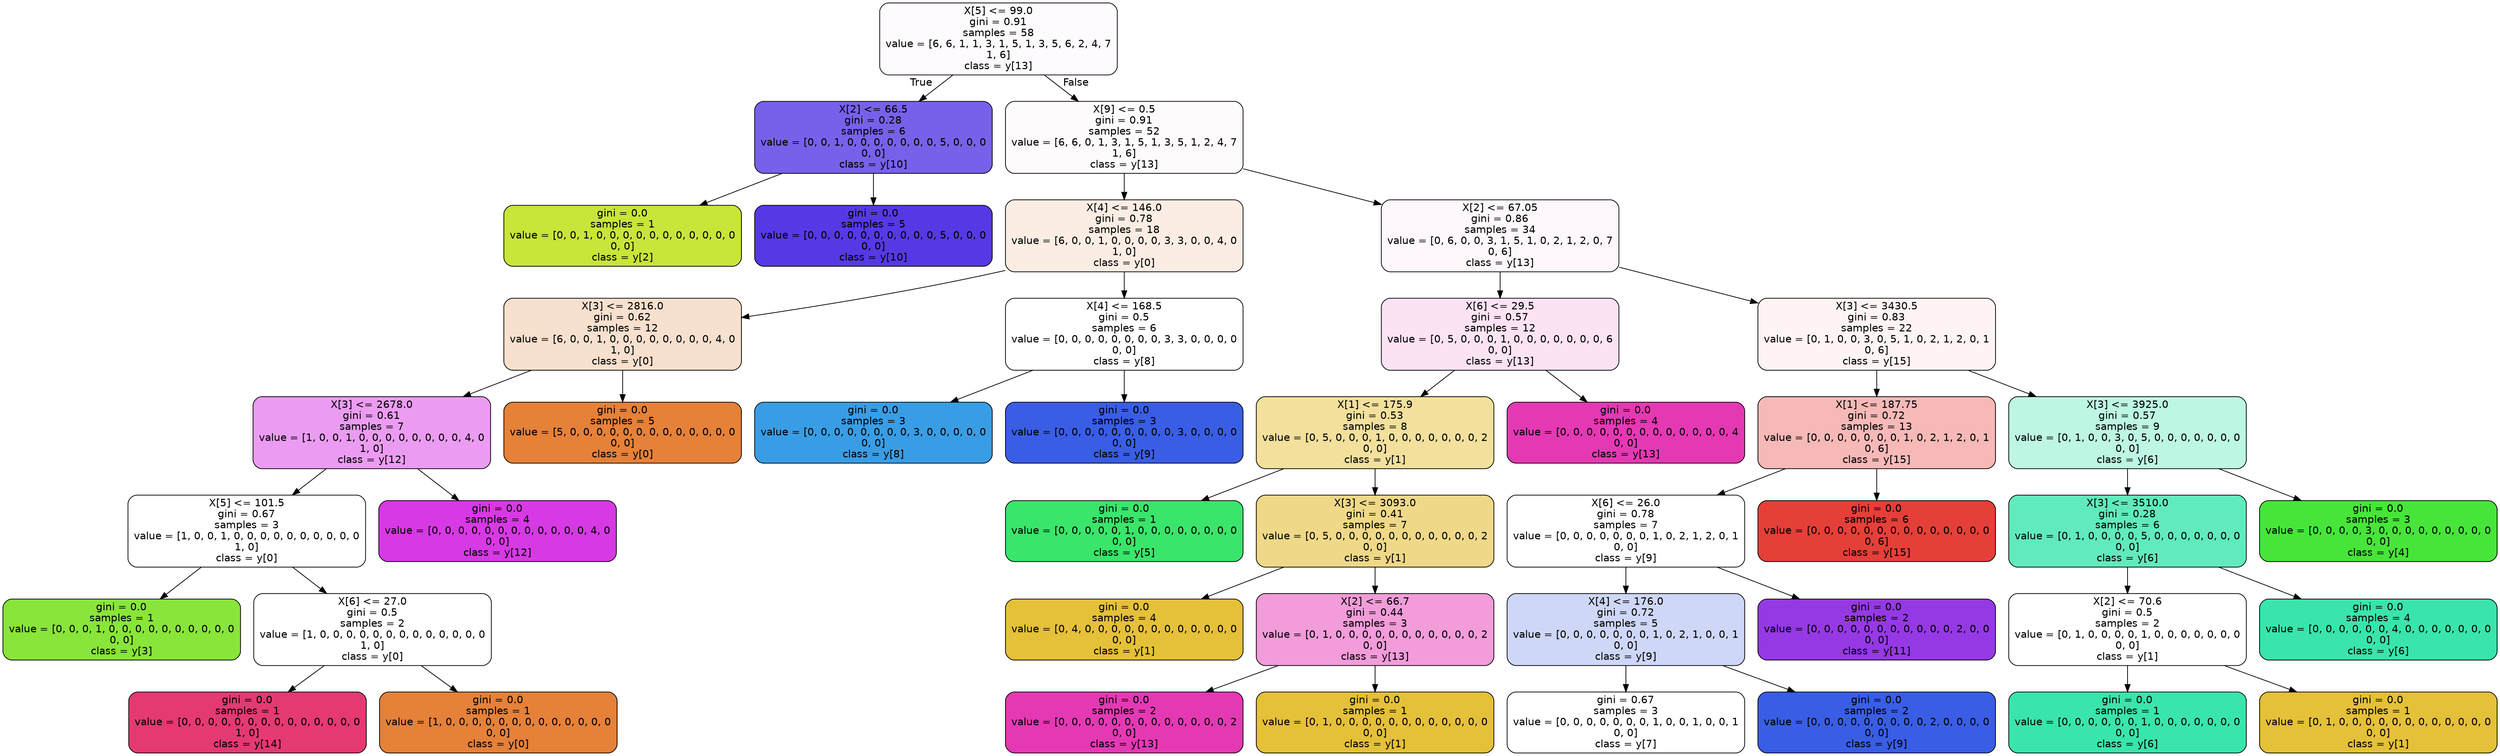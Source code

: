 digraph Tree {
node [shape=box, style="filled, rounded", color="black", fontname=helvetica] ;
edge [fontname=helvetica] ;
0 [label="X[5] <= 99.0\ngini = 0.91\nsamples = 58\nvalue = [6, 6, 1, 1, 3, 1, 5, 1, 3, 5, 6, 2, 4, 7\n1, 6]\nclass = y[13]", fillcolor="#fefbfe"] ;
1 [label="X[2] <= 66.5\ngini = 0.28\nsamples = 6\nvalue = [0, 0, 1, 0, 0, 0, 0, 0, 0, 0, 5, 0, 0, 0\n0, 0]\nclass = y[10]", fillcolor="#7861ea"] ;
0 -> 1 [labeldistance=2.5, labelangle=45, headlabel="True"] ;
2 [label="gini = 0.0\nsamples = 1\nvalue = [0, 0, 1, 0, 0, 0, 0, 0, 0, 0, 0, 0, 0, 0\n0, 0]\nclass = y[2]", fillcolor="#c8e539"] ;
1 -> 2 ;
3 [label="gini = 0.0\nsamples = 5\nvalue = [0, 0, 0, 0, 0, 0, 0, 0, 0, 0, 5, 0, 0, 0\n0, 0]\nclass = y[10]", fillcolor="#5639e5"] ;
1 -> 3 ;
4 [label="X[9] <= 0.5\ngini = 0.91\nsamples = 52\nvalue = [6, 6, 0, 1, 3, 1, 5, 1, 3, 5, 1, 2, 4, 7\n1, 6]\nclass = y[13]", fillcolor="#fefbfd"] ;
0 -> 4 [labeldistance=2.5, labelangle=-45, headlabel="False"] ;
5 [label="X[4] <= 146.0\ngini = 0.78\nsamples = 18\nvalue = [6, 0, 0, 1, 0, 0, 0, 0, 3, 3, 0, 0, 4, 0\n1, 0]\nclass = y[0]", fillcolor="#fbede3"] ;
4 -> 5 ;
6 [label="X[3] <= 2816.0\ngini = 0.62\nsamples = 12\nvalue = [6, 0, 0, 1, 0, 0, 0, 0, 0, 0, 0, 0, 4, 0\n1, 0]\nclass = y[0]", fillcolor="#f8e0ce"] ;
5 -> 6 ;
7 [label="X[3] <= 2678.0\ngini = 0.61\nsamples = 7\nvalue = [1, 0, 0, 1, 0, 0, 0, 0, 0, 0, 0, 0, 4, 0\n1, 0]\nclass = y[12]", fillcolor="#eb9cf2"] ;
6 -> 7 ;
8 [label="X[5] <= 101.5\ngini = 0.67\nsamples = 3\nvalue = [1, 0, 0, 1, 0, 0, 0, 0, 0, 0, 0, 0, 0, 0\n1, 0]\nclass = y[0]", fillcolor="#ffffff"] ;
7 -> 8 ;
9 [label="gini = 0.0\nsamples = 1\nvalue = [0, 0, 0, 1, 0, 0, 0, 0, 0, 0, 0, 0, 0, 0\n0, 0]\nclass = y[3]", fillcolor="#89e539"] ;
8 -> 9 ;
10 [label="X[6] <= 27.0\ngini = 0.5\nsamples = 2\nvalue = [1, 0, 0, 0, 0, 0, 0, 0, 0, 0, 0, 0, 0, 0\n1, 0]\nclass = y[0]", fillcolor="#ffffff"] ;
8 -> 10 ;
11 [label="gini = 0.0\nsamples = 1\nvalue = [0, 0, 0, 0, 0, 0, 0, 0, 0, 0, 0, 0, 0, 0\n1, 0]\nclass = y[14]", fillcolor="#e53972"] ;
10 -> 11 ;
12 [label="gini = 0.0\nsamples = 1\nvalue = [1, 0, 0, 0, 0, 0, 0, 0, 0, 0, 0, 0, 0, 0\n0, 0]\nclass = y[0]", fillcolor="#e58139"] ;
10 -> 12 ;
13 [label="gini = 0.0\nsamples = 4\nvalue = [0, 0, 0, 0, 0, 0, 0, 0, 0, 0, 0, 0, 4, 0\n0, 0]\nclass = y[12]", fillcolor="#d739e5"] ;
7 -> 13 ;
14 [label="gini = 0.0\nsamples = 5\nvalue = [5, 0, 0, 0, 0, 0, 0, 0, 0, 0, 0, 0, 0, 0\n0, 0]\nclass = y[0]", fillcolor="#e58139"] ;
6 -> 14 ;
15 [label="X[4] <= 168.5\ngini = 0.5\nsamples = 6\nvalue = [0, 0, 0, 0, 0, 0, 0, 0, 3, 3, 0, 0, 0, 0\n0, 0]\nclass = y[8]", fillcolor="#ffffff"] ;
5 -> 15 ;
16 [label="gini = 0.0\nsamples = 3\nvalue = [0, 0, 0, 0, 0, 0, 0, 0, 3, 0, 0, 0, 0, 0\n0, 0]\nclass = y[8]", fillcolor="#399de5"] ;
15 -> 16 ;
17 [label="gini = 0.0\nsamples = 3\nvalue = [0, 0, 0, 0, 0, 0, 0, 0, 0, 3, 0, 0, 0, 0\n0, 0]\nclass = y[9]", fillcolor="#395ee5"] ;
15 -> 17 ;
18 [label="X[2] <= 67.05\ngini = 0.86\nsamples = 34\nvalue = [0, 6, 0, 0, 3, 1, 5, 1, 0, 2, 1, 2, 0, 7\n0, 6]\nclass = y[13]", fillcolor="#fef8fc"] ;
4 -> 18 ;
19 [label="X[6] <= 29.5\ngini = 0.57\nsamples = 12\nvalue = [0, 5, 0, 0, 0, 1, 0, 0, 0, 0, 0, 0, 0, 6\n0, 0]\nclass = y[13]", fillcolor="#fbe3f4"] ;
18 -> 19 ;
20 [label="X[1] <= 175.9\ngini = 0.53\nsamples = 8\nvalue = [0, 5, 0, 0, 0, 1, 0, 0, 0, 0, 0, 0, 0, 2\n0, 0]\nclass = y[1]", fillcolor="#f2e09c"] ;
19 -> 20 ;
21 [label="gini = 0.0\nsamples = 1\nvalue = [0, 0, 0, 0, 0, 1, 0, 0, 0, 0, 0, 0, 0, 0\n0, 0]\nclass = y[5]", fillcolor="#39e56a"] ;
20 -> 21 ;
22 [label="X[3] <= 3093.0\ngini = 0.41\nsamples = 7\nvalue = [0, 5, 0, 0, 0, 0, 0, 0, 0, 0, 0, 0, 0, 2\n0, 0]\nclass = y[1]", fillcolor="#efd988"] ;
20 -> 22 ;
23 [label="gini = 0.0\nsamples = 4\nvalue = [0, 4, 0, 0, 0, 0, 0, 0, 0, 0, 0, 0, 0, 0\n0, 0]\nclass = y[1]", fillcolor="#e5c039"] ;
22 -> 23 ;
24 [label="X[2] <= 66.7\ngini = 0.44\nsamples = 3\nvalue = [0, 1, 0, 0, 0, 0, 0, 0, 0, 0, 0, 0, 0, 2\n0, 0]\nclass = y[13]", fillcolor="#f29cda"] ;
22 -> 24 ;
25 [label="gini = 0.0\nsamples = 2\nvalue = [0, 0, 0, 0, 0, 0, 0, 0, 0, 0, 0, 0, 0, 2\n0, 0]\nclass = y[13]", fillcolor="#e539b4"] ;
24 -> 25 ;
26 [label="gini = 0.0\nsamples = 1\nvalue = [0, 1, 0, 0, 0, 0, 0, 0, 0, 0, 0, 0, 0, 0\n0, 0]\nclass = y[1]", fillcolor="#e5c039"] ;
24 -> 26 ;
27 [label="gini = 0.0\nsamples = 4\nvalue = [0, 0, 0, 0, 0, 0, 0, 0, 0, 0, 0, 0, 0, 4\n0, 0]\nclass = y[13]", fillcolor="#e539b4"] ;
19 -> 27 ;
28 [label="X[3] <= 3430.5\ngini = 0.83\nsamples = 22\nvalue = [0, 1, 0, 0, 3, 0, 5, 1, 0, 2, 1, 2, 0, 1\n0, 6]\nclass = y[15]", fillcolor="#fdf4f3"] ;
18 -> 28 ;
29 [label="X[1] <= 187.75\ngini = 0.72\nsamples = 13\nvalue = [0, 0, 0, 0, 0, 0, 0, 1, 0, 2, 1, 2, 0, 1\n0, 6]\nclass = y[15]", fillcolor="#f6b9b7"] ;
28 -> 29 ;
30 [label="X[6] <= 26.0\ngini = 0.78\nsamples = 7\nvalue = [0, 0, 0, 0, 0, 0, 0, 1, 0, 2, 1, 2, 0, 1\n0, 0]\nclass = y[9]", fillcolor="#ffffff"] ;
29 -> 30 ;
31 [label="X[4] <= 176.0\ngini = 0.72\nsamples = 5\nvalue = [0, 0, 0, 0, 0, 0, 0, 1, 0, 2, 1, 0, 0, 1\n0, 0]\nclass = y[9]", fillcolor="#ced7f8"] ;
30 -> 31 ;
32 [label="gini = 0.67\nsamples = 3\nvalue = [0, 0, 0, 0, 0, 0, 0, 1, 0, 0, 1, 0, 0, 1\n0, 0]\nclass = y[7]", fillcolor="#ffffff"] ;
31 -> 32 ;
33 [label="gini = 0.0\nsamples = 2\nvalue = [0, 0, 0, 0, 0, 0, 0, 0, 0, 2, 0, 0, 0, 0\n0, 0]\nclass = y[9]", fillcolor="#395ee5"] ;
31 -> 33 ;
34 [label="gini = 0.0\nsamples = 2\nvalue = [0, 0, 0, 0, 0, 0, 0, 0, 0, 0, 0, 2, 0, 0\n0, 0]\nclass = y[11]", fillcolor="#9539e5"] ;
30 -> 34 ;
35 [label="gini = 0.0\nsamples = 6\nvalue = [0, 0, 0, 0, 0, 0, 0, 0, 0, 0, 0, 0, 0, 0\n0, 6]\nclass = y[15]", fillcolor="#e53f39"] ;
29 -> 35 ;
36 [label="X[3] <= 3925.0\ngini = 0.57\nsamples = 9\nvalue = [0, 1, 0, 0, 3, 0, 5, 0, 0, 0, 0, 0, 0, 0\n0, 0]\nclass = y[6]", fillcolor="#bdf6e3"] ;
28 -> 36 ;
37 [label="X[3] <= 3510.0\ngini = 0.28\nsamples = 6\nvalue = [0, 1, 0, 0, 0, 0, 5, 0, 0, 0, 0, 0, 0, 0\n0, 0]\nclass = y[6]", fillcolor="#61eabd"] ;
36 -> 37 ;
38 [label="X[2] <= 70.6\ngini = 0.5\nsamples = 2\nvalue = [0, 1, 0, 0, 0, 0, 1, 0, 0, 0, 0, 0, 0, 0\n0, 0]\nclass = y[1]", fillcolor="#ffffff"] ;
37 -> 38 ;
39 [label="gini = 0.0\nsamples = 1\nvalue = [0, 0, 0, 0, 0, 0, 1, 0, 0, 0, 0, 0, 0, 0\n0, 0]\nclass = y[6]", fillcolor="#39e5ac"] ;
38 -> 39 ;
40 [label="gini = 0.0\nsamples = 1\nvalue = [0, 1, 0, 0, 0, 0, 0, 0, 0, 0, 0, 0, 0, 0\n0, 0]\nclass = y[1]", fillcolor="#e5c039"] ;
38 -> 40 ;
41 [label="gini = 0.0\nsamples = 4\nvalue = [0, 0, 0, 0, 0, 0, 4, 0, 0, 0, 0, 0, 0, 0\n0, 0]\nclass = y[6]", fillcolor="#39e5ac"] ;
37 -> 41 ;
42 [label="gini = 0.0\nsamples = 3\nvalue = [0, 0, 0, 0, 3, 0, 0, 0, 0, 0, 0, 0, 0, 0\n0, 0]\nclass = y[4]", fillcolor="#47e539"] ;
36 -> 42 ;
}